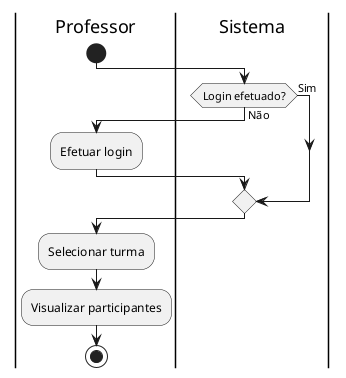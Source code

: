 @startuml
|Professor|
start

|Sistema|
if (Login efetuado?) then (Sim)
else (Não)
    |Professor|
    :Efetuar login;
endif

|Professor|
:Selecionar turma;
:Visualizar participantes;

stop
@enduml
